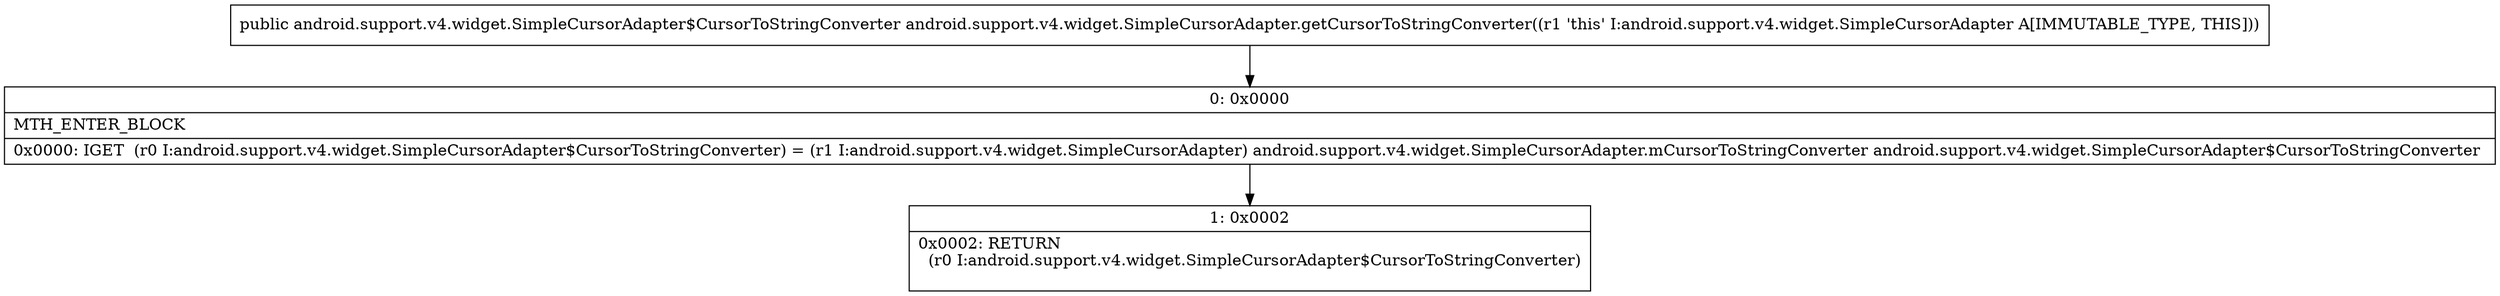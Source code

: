 digraph "CFG forandroid.support.v4.widget.SimpleCursorAdapter.getCursorToStringConverter()Landroid\/support\/v4\/widget\/SimpleCursorAdapter$CursorToStringConverter;" {
Node_0 [shape=record,label="{0\:\ 0x0000|MTH_ENTER_BLOCK\l|0x0000: IGET  (r0 I:android.support.v4.widget.SimpleCursorAdapter$CursorToStringConverter) = (r1 I:android.support.v4.widget.SimpleCursorAdapter) android.support.v4.widget.SimpleCursorAdapter.mCursorToStringConverter android.support.v4.widget.SimpleCursorAdapter$CursorToStringConverter \l}"];
Node_1 [shape=record,label="{1\:\ 0x0002|0x0002: RETURN  \l  (r0 I:android.support.v4.widget.SimpleCursorAdapter$CursorToStringConverter)\l \l}"];
MethodNode[shape=record,label="{public android.support.v4.widget.SimpleCursorAdapter$CursorToStringConverter android.support.v4.widget.SimpleCursorAdapter.getCursorToStringConverter((r1 'this' I:android.support.v4.widget.SimpleCursorAdapter A[IMMUTABLE_TYPE, THIS])) }"];
MethodNode -> Node_0;
Node_0 -> Node_1;
}

